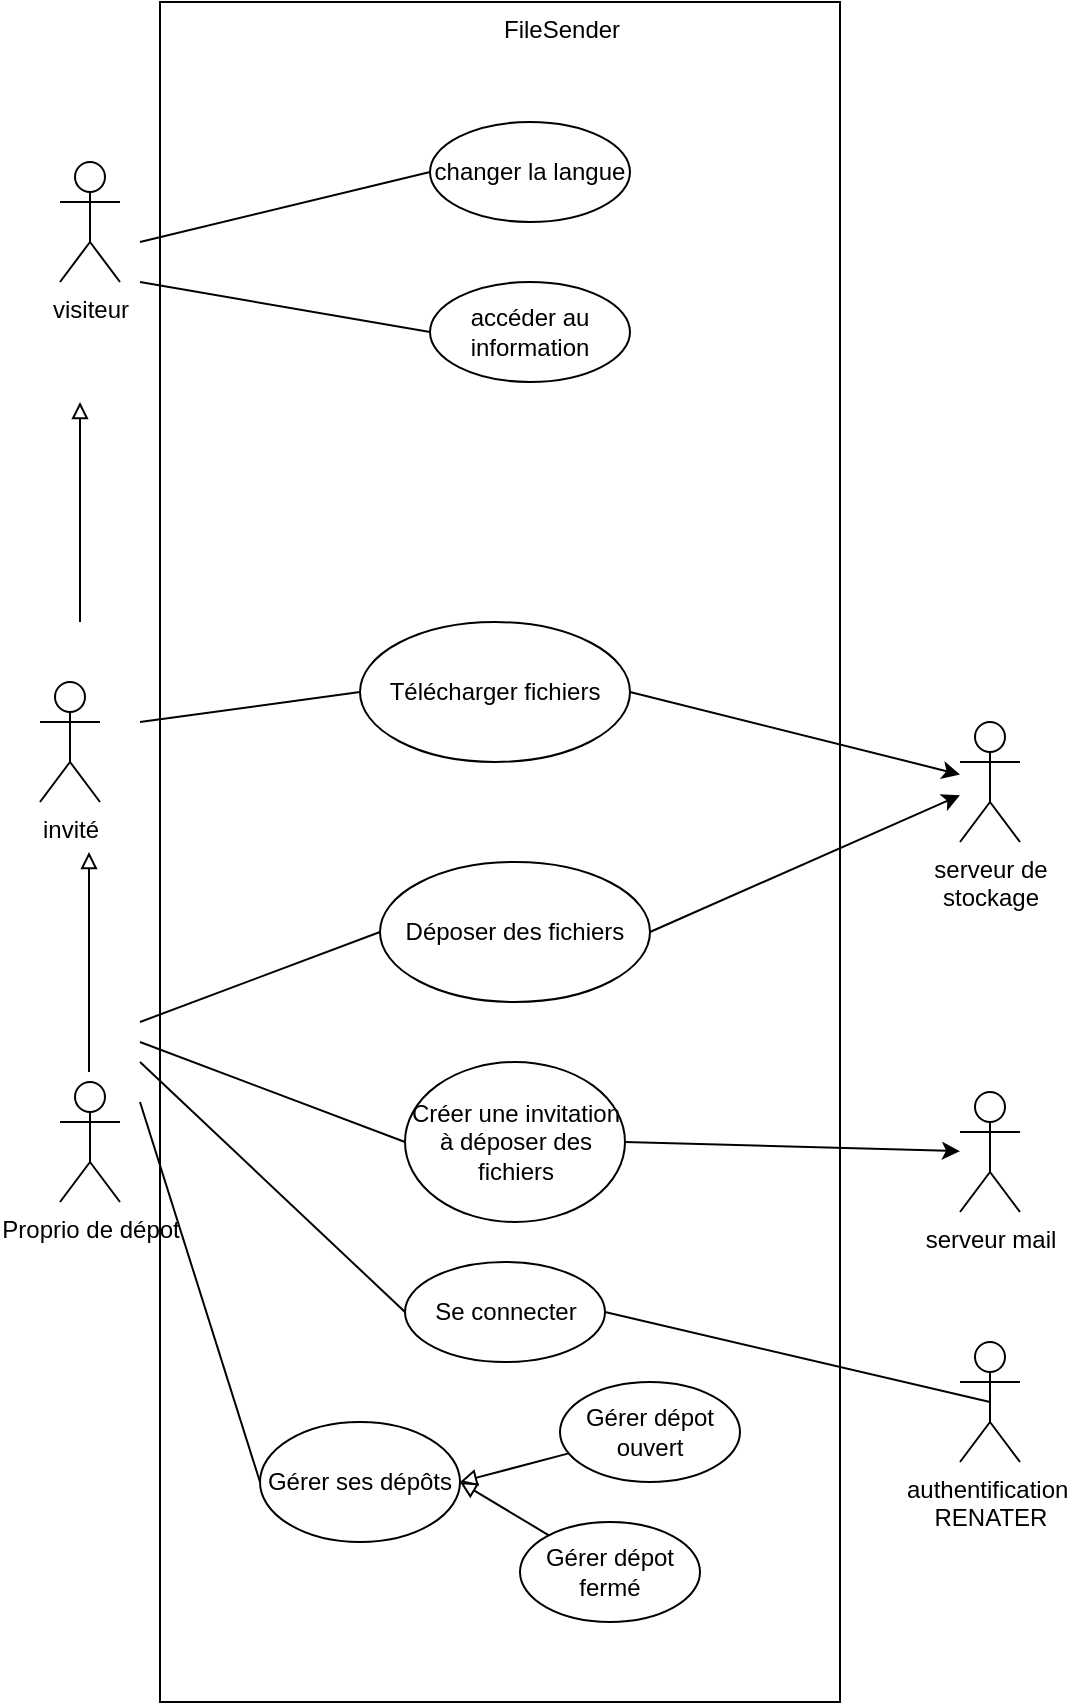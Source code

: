 <mxfile>
    <diagram name="Page-1" id="Ld-aAZMJW7dczljbfGay">
        <mxGraphModel dx="426" dy="802" grid="1" gridSize="10" guides="1" tooltips="1" connect="1" arrows="1" fold="1" page="1" pageScale="1" pageWidth="827" pageHeight="1169" math="0" shadow="0">
            <root>
                <mxCell id="0"/>
                <mxCell id="1" parent="0"/>
                <mxCell id="LtgsEMjs65aFjWqFPCyM-1" value="" style="rounded=0;whiteSpace=wrap;html=1;fillColor=none;" parent="1" vertex="1">
                    <mxGeometry x="200" y="40" width="340" height="850" as="geometry"/>
                </mxCell>
                <mxCell id="LtgsEMjs65aFjWqFPCyM-2" value="Proprio de dépot" style="shape=umlActor;verticalLabelPosition=bottom;verticalAlign=top;html=1;outlineConnect=0;" parent="1" vertex="1">
                    <mxGeometry x="150" y="580" width="30" height="60" as="geometry"/>
                </mxCell>
                <mxCell id="5" style="edgeStyle=none;html=1;exitX=1;exitY=0.5;exitDx=0;exitDy=0;endArrow=none;endFill=0;entryX=0.5;entryY=0.5;entryDx=0;entryDy=0;entryPerimeter=0;" edge="1" parent="1" source="LtgsEMjs65aFjWqFPCyM-3" target="4">
                    <mxGeometry relative="1" as="geometry">
                        <mxPoint x="570" y="520" as="targetPoint"/>
                    </mxGeometry>
                </mxCell>
                <mxCell id="LtgsEMjs65aFjWqFPCyM-3" value="Se connecter" style="ellipse;whiteSpace=wrap;html=1;" parent="1" vertex="1">
                    <mxGeometry x="322.5" y="670" width="100" height="50" as="geometry"/>
                </mxCell>
                <mxCell id="26" style="edgeStyle=none;html=1;exitX=1;exitY=0.5;exitDx=0;exitDy=0;endArrow=none;endFill=0;startArrow=block;startFill=0;" edge="1" parent="1" source="LtgsEMjs65aFjWqFPCyM-4" target="24">
                    <mxGeometry relative="1" as="geometry"/>
                </mxCell>
                <mxCell id="27" style="edgeStyle=none;html=1;exitX=1;exitY=0.5;exitDx=0;exitDy=0;endArrow=none;endFill=0;startArrow=block;startFill=0;" edge="1" parent="1" source="LtgsEMjs65aFjWqFPCyM-4" target="25">
                    <mxGeometry relative="1" as="geometry"/>
                </mxCell>
                <mxCell id="LtgsEMjs65aFjWqFPCyM-4" value="Gérer ses dépôts" style="ellipse;whiteSpace=wrap;html=1;" parent="1" vertex="1">
                    <mxGeometry x="250" y="750" width="100" height="60" as="geometry"/>
                </mxCell>
                <mxCell id="2" style="edgeStyle=none;html=1;exitX=1;exitY=0.5;exitDx=0;exitDy=0;endArrow=classic;endFill=1;" edge="1" parent="1" source="LtgsEMjs65aFjWqFPCyM-5" target="LtgsEMjs65aFjWqFPCyM-7">
                    <mxGeometry relative="1" as="geometry">
                        <mxPoint x="580" y="400" as="targetPoint"/>
                    </mxGeometry>
                </mxCell>
                <mxCell id="LtgsEMjs65aFjWqFPCyM-5" value="Créer une invitation&lt;br&gt;à déposer des fichiers" style="ellipse;whiteSpace=wrap;html=1;" parent="1" vertex="1">
                    <mxGeometry x="322.5" y="570" width="110" height="80" as="geometry"/>
                </mxCell>
                <mxCell id="15" style="edgeStyle=none;html=1;exitX=1;exitY=0.5;exitDx=0;exitDy=0;endArrow=classic;endFill=1;" edge="1" parent="1" source="LtgsEMjs65aFjWqFPCyM-6" target="14">
                    <mxGeometry relative="1" as="geometry">
                        <mxPoint x="590" y="650" as="targetPoint"/>
                    </mxGeometry>
                </mxCell>
                <mxCell id="LtgsEMjs65aFjWqFPCyM-6" value="Déposer des fichiers" style="ellipse;whiteSpace=wrap;html=1;" parent="1" vertex="1">
                    <mxGeometry x="310" y="470" width="135" height="70" as="geometry"/>
                </mxCell>
                <mxCell id="LtgsEMjs65aFjWqFPCyM-7" value="serveur mail" style="shape=umlActor;verticalLabelPosition=bottom;verticalAlign=top;html=1;outlineConnect=0;" parent="1" vertex="1">
                    <mxGeometry x="600" y="585" width="30" height="60" as="geometry"/>
                </mxCell>
                <mxCell id="LtgsEMjs65aFjWqFPCyM-14" value="" style="endArrow=none;html=1;rounded=0;entryX=0;entryY=0.5;entryDx=0;entryDy=0;" parent="1" target="LtgsEMjs65aFjWqFPCyM-5" edge="1">
                    <mxGeometry width="50" height="50" relative="1" as="geometry">
                        <mxPoint x="190" y="560" as="sourcePoint"/>
                        <mxPoint x="400" y="330" as="targetPoint"/>
                    </mxGeometry>
                </mxCell>
                <mxCell id="LtgsEMjs65aFjWqFPCyM-16" value="" style="endArrow=none;html=1;rounded=0;entryX=0;entryY=0.5;entryDx=0;entryDy=0;" parent="1" target="LtgsEMjs65aFjWqFPCyM-6" edge="1">
                    <mxGeometry width="50" height="50" relative="1" as="geometry">
                        <mxPoint x="190" y="550" as="sourcePoint"/>
                        <mxPoint x="470" y="390" as="targetPoint"/>
                    </mxGeometry>
                </mxCell>
                <mxCell id="LtgsEMjs65aFjWqFPCyM-17" value="" style="endArrow=none;html=1;rounded=0;entryX=0;entryY=0.5;entryDx=0;entryDy=0;" parent="1" target="LtgsEMjs65aFjWqFPCyM-4" edge="1">
                    <mxGeometry width="50" height="50" relative="1" as="geometry">
                        <mxPoint x="190" y="590" as="sourcePoint"/>
                        <mxPoint x="415" y="365" as="targetPoint"/>
                    </mxGeometry>
                </mxCell>
                <mxCell id="LtgsEMjs65aFjWqFPCyM-18" value="" style="endArrow=none;html=1;rounded=0;entryX=0;entryY=0.5;entryDx=0;entryDy=0;" parent="1" target="LtgsEMjs65aFjWqFPCyM-3" edge="1">
                    <mxGeometry width="50" height="50" relative="1" as="geometry">
                        <mxPoint x="190" y="570" as="sourcePoint"/>
                        <mxPoint x="500" y="230" as="targetPoint"/>
                    </mxGeometry>
                </mxCell>
                <mxCell id="3" value="FileSender" style="text;whiteSpace=wrap;" vertex="1" parent="1">
                    <mxGeometry x="370" y="40" width="70" height="20" as="geometry"/>
                </mxCell>
                <mxCell id="4" value="authentification&amp;nbsp;&lt;div&gt;RENATER&lt;/div&gt;" style="shape=umlActor;verticalLabelPosition=bottom;verticalAlign=top;html=1;outlineConnect=0;" vertex="1" parent="1">
                    <mxGeometry x="600" y="710" width="30" height="60" as="geometry"/>
                </mxCell>
                <mxCell id="6" value="visiteur" style="shape=umlActor;verticalLabelPosition=bottom;verticalAlign=top;html=1;outlineConnect=0;" vertex="1" parent="1">
                    <mxGeometry x="150" y="120" width="30" height="60" as="geometry"/>
                </mxCell>
                <mxCell id="11" style="edgeStyle=none;html=1;exitX=0;exitY=0.5;exitDx=0;exitDy=0;endArrow=none;endFill=0;" edge="1" parent="1" source="9">
                    <mxGeometry relative="1" as="geometry">
                        <mxPoint x="190" y="160" as="targetPoint"/>
                    </mxGeometry>
                </mxCell>
                <mxCell id="9" value="changer la langue" style="ellipse;whiteSpace=wrap;html=1;" vertex="1" parent="1">
                    <mxGeometry x="335" y="100" width="100" height="50" as="geometry"/>
                </mxCell>
                <mxCell id="12" style="edgeStyle=none;html=1;exitX=0;exitY=0.5;exitDx=0;exitDy=0;endArrow=none;endFill=0;" edge="1" parent="1" source="10">
                    <mxGeometry relative="1" as="geometry">
                        <mxPoint x="190" y="180" as="targetPoint"/>
                    </mxGeometry>
                </mxCell>
                <mxCell id="10" value="accéder au information" style="ellipse;whiteSpace=wrap;html=1;" vertex="1" parent="1">
                    <mxGeometry x="335" y="180" width="100" height="50" as="geometry"/>
                </mxCell>
                <mxCell id="13" value="" style="endArrow=block;html=1;rounded=0;endFill=0;" edge="1" parent="1">
                    <mxGeometry width="50" height="50" relative="1" as="geometry">
                        <mxPoint x="160" y="350" as="sourcePoint"/>
                        <mxPoint x="160" y="240" as="targetPoint"/>
                    </mxGeometry>
                </mxCell>
                <mxCell id="14" value="serveur de&lt;div&gt;stockage&lt;/div&gt;" style="shape=umlActor;verticalLabelPosition=bottom;verticalAlign=top;html=1;outlineConnect=0;" vertex="1" parent="1">
                    <mxGeometry x="600" y="400" width="30" height="60" as="geometry"/>
                </mxCell>
                <mxCell id="16" value="invité" style="shape=umlActor;verticalLabelPosition=bottom;verticalAlign=top;html=1;outlineConnect=0;" vertex="1" parent="1">
                    <mxGeometry x="140" y="380" width="30" height="60" as="geometry"/>
                </mxCell>
                <mxCell id="19" style="edgeStyle=none;html=1;exitX=0;exitY=0.5;exitDx=0;exitDy=0;endArrow=none;endFill=0;" edge="1" parent="1" source="17">
                    <mxGeometry relative="1" as="geometry">
                        <mxPoint x="190" y="400" as="targetPoint"/>
                    </mxGeometry>
                </mxCell>
                <mxCell id="22" style="edgeStyle=none;html=1;exitX=1;exitY=0.5;exitDx=0;exitDy=0;" edge="1" parent="1" source="17" target="14">
                    <mxGeometry relative="1" as="geometry">
                        <mxPoint x="570" y="390" as="targetPoint"/>
                    </mxGeometry>
                </mxCell>
                <mxCell id="17" value="Télécharger fichiers" style="ellipse;whiteSpace=wrap;html=1;" vertex="1" parent="1">
                    <mxGeometry x="300" y="350" width="135" height="70" as="geometry"/>
                </mxCell>
                <mxCell id="18" value="" style="endArrow=block;html=1;rounded=0;endFill=0;" edge="1" parent="1">
                    <mxGeometry width="50" height="50" relative="1" as="geometry">
                        <mxPoint x="164.5" y="575" as="sourcePoint"/>
                        <mxPoint x="164.5" y="465" as="targetPoint"/>
                    </mxGeometry>
                </mxCell>
                <mxCell id="24" value="Gérer dépot ouvert" style="ellipse;whiteSpace=wrap;html=1;" vertex="1" parent="1">
                    <mxGeometry x="400" y="730" width="90" height="50" as="geometry"/>
                </mxCell>
                <mxCell id="25" value="Gérer dépot fermé" style="ellipse;whiteSpace=wrap;html=1;" vertex="1" parent="1">
                    <mxGeometry x="380" y="800" width="90" height="50" as="geometry"/>
                </mxCell>
            </root>
        </mxGraphModel>
    </diagram>
</mxfile>